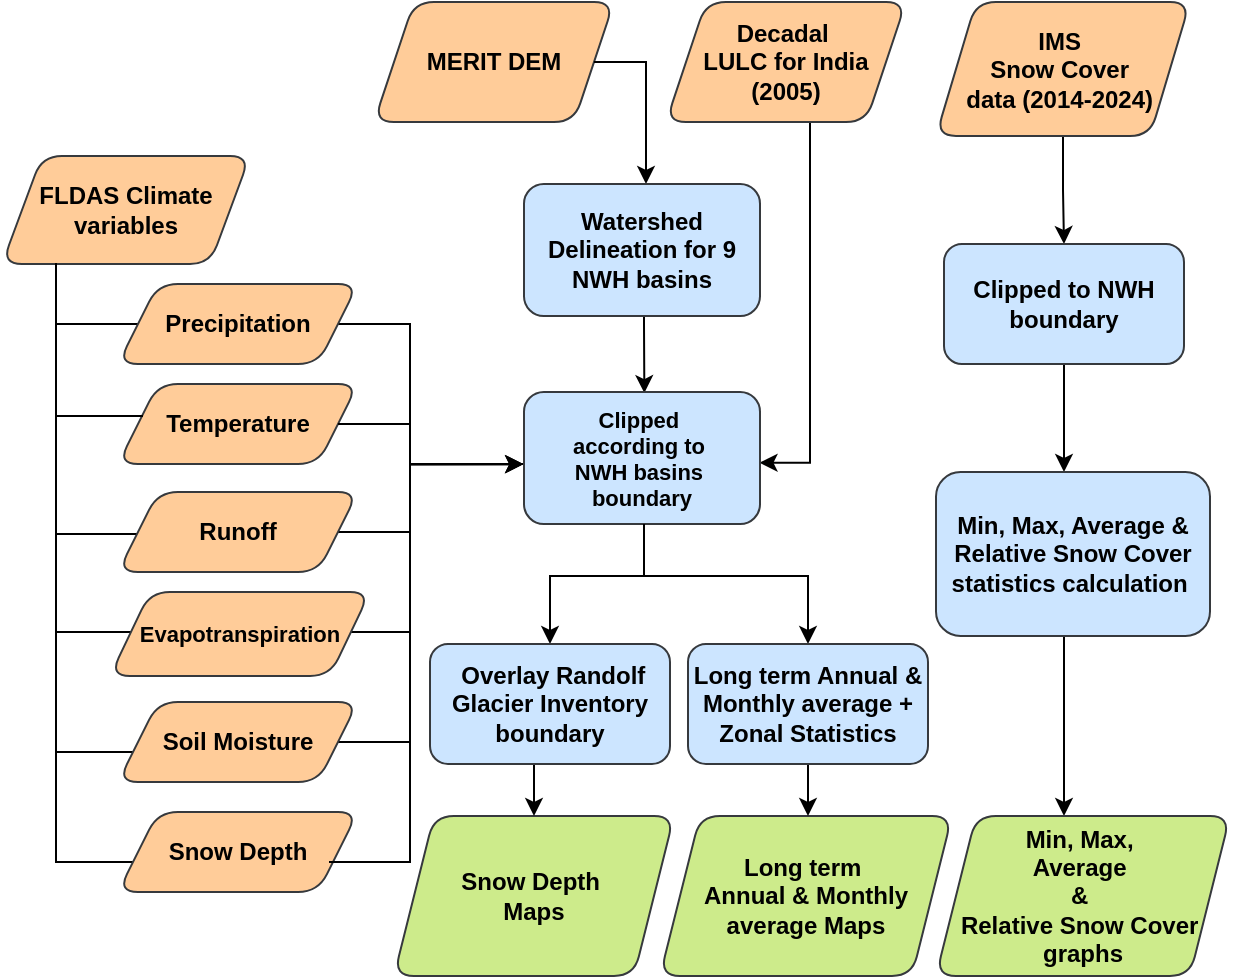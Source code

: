 <mxfile version="24.7.5">
  <diagram name="Page-1" id="QUtDIccSRgERD6ln696T">
    <mxGraphModel dx="1173" dy="624" grid="1" gridSize="10" guides="1" tooltips="1" connect="1" arrows="1" fold="1" page="1" pageScale="1" pageWidth="850" pageHeight="1100" math="0" shadow="0">
      <root>
        <mxCell id="0" />
        <mxCell id="1" parent="0" />
        <mxCell id="07gmpoXII292DJnsWcgK-1" value="FLDAS Climate variables" style="shape=parallelogram;perimeter=parallelogramPerimeter;whiteSpace=wrap;html=1;fixedSize=1;rounded=1;glass=0;strokeWidth=1;shadow=0;fillColor=#ffcc99;strokeColor=#36393d;fontStyle=1" parent="1" vertex="1">
          <mxGeometry x="116" y="180" width="124" height="54" as="geometry" />
        </mxCell>
        <mxCell id="07gmpoXII292DJnsWcgK-2" value="" style="shape=partialRectangle;whiteSpace=wrap;html=1;bottom=0;right=0;fillColor=none;rotation=-90;fontStyle=1" parent="1" vertex="1">
          <mxGeometry x="158" y="219" width="30" height="60" as="geometry" />
        </mxCell>
        <mxCell id="07gmpoXII292DJnsWcgK-3" style="edgeStyle=orthogonalEdgeStyle;rounded=0;orthogonalLoop=1;jettySize=auto;html=1;entryX=0;entryY=0.5;entryDx=0;entryDy=0;fontStyle=1" parent="1" source="07gmpoXII292DJnsWcgK-4" edge="1">
          <mxGeometry relative="1" as="geometry">
            <mxPoint x="422" y="334" as="targetPoint" />
            <Array as="points">
              <mxPoint x="320" y="264" />
              <mxPoint x="320" y="334" />
            </Array>
          </mxGeometry>
        </mxCell>
        <mxCell id="07gmpoXII292DJnsWcgK-4" value="Precipitation" style="shape=parallelogram;perimeter=parallelogramPerimeter;whiteSpace=wrap;html=1;fixedSize=1;rounded=1;glass=0;strokeWidth=1;shadow=0;fillColor=#ffcc99;strokeColor=#36393d;fontStyle=1" parent="1" vertex="1">
          <mxGeometry x="174" y="244" width="120" height="40" as="geometry" />
        </mxCell>
        <mxCell id="07gmpoXII292DJnsWcgK-6" value="Temperature" style="shape=parallelogram;perimeter=parallelogramPerimeter;whiteSpace=wrap;html=1;fixedSize=1;rounded=1;glass=0;strokeWidth=1;shadow=0;fillColor=#ffcc99;strokeColor=#36393d;fontStyle=1" parent="1" vertex="1">
          <mxGeometry x="174" y="294" width="120" height="40" as="geometry" />
        </mxCell>
        <mxCell id="07gmpoXII292DJnsWcgK-7" value="" style="shape=partialRectangle;whiteSpace=wrap;html=1;bottom=0;right=0;fillColor=none;rotation=-90;fontStyle=1" parent="1" vertex="1">
          <mxGeometry x="144" y="310" width="58" height="60" as="geometry" />
        </mxCell>
        <mxCell id="07gmpoXII292DJnsWcgK-8" style="edgeStyle=orthogonalEdgeStyle;rounded=0;orthogonalLoop=1;jettySize=auto;html=1;fontStyle=1" parent="1" source="07gmpoXII292DJnsWcgK-9" edge="1">
          <mxGeometry relative="1" as="geometry">
            <Array as="points">
              <mxPoint x="320" y="368" />
              <mxPoint x="320" y="334" />
            </Array>
            <mxPoint x="422" y="334" as="targetPoint" />
          </mxGeometry>
        </mxCell>
        <mxCell id="07gmpoXII292DJnsWcgK-9" value="Runoff" style="shape=parallelogram;perimeter=parallelogramPerimeter;whiteSpace=wrap;html=1;fixedSize=1;rounded=1;glass=0;strokeWidth=1;shadow=0;fillColor=#ffcc99;strokeColor=#36393d;fontStyle=1" parent="1" vertex="1">
          <mxGeometry x="174" y="348" width="120" height="40" as="geometry" />
        </mxCell>
        <mxCell id="07gmpoXII292DJnsWcgK-10" value="" style="shape=partialRectangle;whiteSpace=wrap;html=1;bottom=0;right=0;fillColor=none;rotation=-90;fontStyle=1" parent="1" vertex="1">
          <mxGeometry x="144" y="359" width="58" height="60" as="geometry" />
        </mxCell>
        <mxCell id="07gmpoXII292DJnsWcgK-11" style="edgeStyle=orthogonalEdgeStyle;rounded=0;orthogonalLoop=1;jettySize=auto;html=1;fontStyle=1;entryX=-0.002;entryY=0.547;entryDx=0;entryDy=0;entryPerimeter=0;" parent="1" source="07gmpoXII292DJnsWcgK-12" target="MAml1XfjMAZWZLBs70uh-9" edge="1">
          <mxGeometry relative="1" as="geometry">
            <mxPoint x="464" y="334" as="targetPoint" />
            <Array as="points">
              <mxPoint x="320" y="418" />
              <mxPoint x="320" y="334" />
            </Array>
          </mxGeometry>
        </mxCell>
        <mxCell id="07gmpoXII292DJnsWcgK-12" value="&lt;font style=&quot;font-size: 11px;&quot;&gt;Evapotranspiration&lt;/font&gt;" style="shape=parallelogram;perimeter=parallelogramPerimeter;whiteSpace=wrap;html=1;fixedSize=1;rounded=1;glass=0;strokeWidth=1;shadow=0;fillColor=#ffcc99;strokeColor=#36393d;fontStyle=1" parent="1" vertex="1">
          <mxGeometry x="170" y="398" width="130" height="42" as="geometry" />
        </mxCell>
        <mxCell id="07gmpoXII292DJnsWcgK-13" value="" style="shape=partialRectangle;whiteSpace=wrap;html=1;bottom=0;right=0;fillColor=none;rotation=-90;fontStyle=1" parent="1" vertex="1">
          <mxGeometry x="140" y="415" width="66" height="60" as="geometry" />
        </mxCell>
        <mxCell id="07gmpoXII292DJnsWcgK-14" style="edgeStyle=orthogonalEdgeStyle;rounded=0;orthogonalLoop=1;jettySize=auto;html=1;fontStyle=1;entryX=-0.004;entryY=0.548;entryDx=0;entryDy=0;entryPerimeter=0;" parent="1" source="07gmpoXII292DJnsWcgK-15" target="MAml1XfjMAZWZLBs70uh-9" edge="1">
          <mxGeometry relative="1" as="geometry">
            <mxPoint x="400" y="350" as="targetPoint" />
            <Array as="points">
              <mxPoint x="320" y="473" />
              <mxPoint x="320" y="334" />
            </Array>
          </mxGeometry>
        </mxCell>
        <mxCell id="07gmpoXII292DJnsWcgK-15" value="Soil Moisture" style="shape=parallelogram;perimeter=parallelogramPerimeter;whiteSpace=wrap;html=1;fixedSize=1;rounded=1;glass=0;strokeWidth=1;shadow=0;fillColor=#ffcc99;strokeColor=#36393d;fontStyle=1" parent="1" vertex="1">
          <mxGeometry x="174" y="453" width="120" height="40" as="geometry" />
        </mxCell>
        <mxCell id="07gmpoXII292DJnsWcgK-18" value="" style="edgeStyle=orthogonalEdgeStyle;rounded=0;orthogonalLoop=1;jettySize=auto;html=1;entryX=0.51;entryY=0.008;entryDx=0;entryDy=0;entryPerimeter=0;fontStyle=1" parent="1" target="MAml1XfjMAZWZLBs70uh-9" edge="1">
          <mxGeometry relative="1" as="geometry">
            <Array as="points">
              <mxPoint x="437" y="264" />
              <mxPoint x="437" y="264" />
            </Array>
            <mxPoint x="437" y="244" as="sourcePoint" />
            <mxPoint x="437" y="304" as="targetPoint" />
          </mxGeometry>
        </mxCell>
        <mxCell id="07gmpoXII292DJnsWcgK-20" value="" style="edgeStyle=orthogonalEdgeStyle;rounded=0;orthogonalLoop=1;jettySize=auto;html=1;entryX=0.5;entryY=0;entryDx=0;entryDy=0;fontStyle=1" parent="1" target="07gmpoXII292DJnsWcgK-25" edge="1">
          <mxGeometry relative="1" as="geometry">
            <Array as="points">
              <mxPoint x="437" y="390" />
              <mxPoint x="519" y="390" />
            </Array>
            <mxPoint x="437" y="364" as="sourcePoint" />
          </mxGeometry>
        </mxCell>
        <mxCell id="07gmpoXII292DJnsWcgK-22" style="edgeStyle=orthogonalEdgeStyle;rounded=0;orthogonalLoop=1;jettySize=auto;html=1;exitX=1;exitY=0.5;exitDx=0;exitDy=0;fontStyle=1;entryX=-0.003;entryY=0.545;entryDx=0;entryDy=0;entryPerimeter=0;" parent="1" source="07gmpoXII292DJnsWcgK-6" target="MAml1XfjMAZWZLBs70uh-9" edge="1">
          <mxGeometry relative="1" as="geometry">
            <mxPoint x="410" y="334" as="targetPoint" />
            <mxPoint x="294" y="314" as="sourcePoint" />
            <Array as="points">
              <mxPoint x="320" y="314" />
              <mxPoint x="320" y="334" />
            </Array>
          </mxGeometry>
        </mxCell>
        <mxCell id="07gmpoXII292DJnsWcgK-24" value="Long term&amp;nbsp;&lt;div&gt;Annual &amp;amp; Monthly average Maps&lt;/div&gt;" style="shape=parallelogram;perimeter=parallelogramPerimeter;whiteSpace=wrap;html=1;fixedSize=1;rounded=1;glass=0;strokeWidth=1;shadow=0;fillColor=#cdeb8b;strokeColor=#36393d;fontStyle=1" parent="1" vertex="1">
          <mxGeometry x="445" y="510" width="146" height="80" as="geometry" />
        </mxCell>
        <mxCell id="5t3jCof5IoFhCqDW-onn-9" style="edgeStyle=orthogonalEdgeStyle;rounded=0;orthogonalLoop=1;jettySize=auto;html=1;" edge="1" parent="1" source="07gmpoXII292DJnsWcgK-25">
          <mxGeometry relative="1" as="geometry">
            <mxPoint x="519" y="510" as="targetPoint" />
            <Array as="points">
              <mxPoint x="519" y="510" />
            </Array>
          </mxGeometry>
        </mxCell>
        <mxCell id="07gmpoXII292DJnsWcgK-25" value="Long term Annual &amp;amp; Monthly average + Zonal Statistics" style="whiteSpace=wrap;html=1;rounded=1;glass=0;strokeWidth=1;shadow=0;fillColor=#cce5ff;strokeColor=#36393d;fontStyle=1" parent="1" vertex="1">
          <mxGeometry x="459" y="424" width="120" height="60" as="geometry" />
        </mxCell>
        <mxCell id="07gmpoXII292DJnsWcgK-26" value="" style="shape=partialRectangle;whiteSpace=wrap;html=1;bottom=0;right=0;fillColor=none;rotation=-90;fontStyle=1" parent="1" vertex="1">
          <mxGeometry x="144" y="474" width="58" height="60" as="geometry" />
        </mxCell>
        <mxCell id="07gmpoXII292DJnsWcgK-27" value="Snow Depth" style="shape=parallelogram;perimeter=parallelogramPerimeter;whiteSpace=wrap;html=1;fixedSize=1;rounded=1;glass=0;strokeWidth=1;shadow=0;fillColor=#ffcc99;strokeColor=#36393d;fontStyle=1" parent="1" vertex="1">
          <mxGeometry x="174" y="508" width="120" height="40" as="geometry" />
        </mxCell>
        <mxCell id="07gmpoXII292DJnsWcgK-28" style="edgeStyle=orthogonalEdgeStyle;rounded=0;orthogonalLoop=1;jettySize=auto;html=1;entryX=0.998;entryY=0.536;entryDx=0;entryDy=0;entryPerimeter=0;fontStyle=1;exitX=0.425;exitY=0.979;exitDx=0;exitDy=0;exitPerimeter=0;" parent="1" target="MAml1XfjMAZWZLBs70uh-9" edge="1" source="MAml1XfjMAZWZLBs70uh-13">
          <mxGeometry relative="1" as="geometry">
            <Array as="points">
              <mxPoint x="520" y="162" />
              <mxPoint x="520" y="333" />
            </Array>
            <mxPoint x="575" y="164" as="sourcePoint" />
            <mxPoint x="487" y="334" as="targetPoint" />
          </mxGeometry>
        </mxCell>
        <mxCell id="07gmpoXII292DJnsWcgK-31" value="Snow Depth&amp;nbsp;&lt;div&gt;Maps&lt;/div&gt;" style="shape=parallelogram;perimeter=parallelogramPerimeter;whiteSpace=wrap;html=1;fixedSize=1;rounded=1;glass=0;strokeWidth=1;shadow=0;fillColor=#cdeb8b;strokeColor=#36393d;fontStyle=1" parent="1" vertex="1">
          <mxGeometry x="312" y="510" width="140" height="80" as="geometry" />
        </mxCell>
        <mxCell id="MAml1XfjMAZWZLBs70uh-5" value="&lt;div&gt;MERIT DEM&lt;/div&gt;" style="shape=parallelogram;perimeter=parallelogramPerimeter;whiteSpace=wrap;html=1;fixedSize=1;rounded=1;glass=0;strokeWidth=1;shadow=0;fillColor=#ffcc99;strokeColor=#36393d;fontStyle=1" parent="1" vertex="1">
          <mxGeometry x="302" y="103.02" width="120" height="60" as="geometry" />
        </mxCell>
        <mxCell id="MAml1XfjMAZWZLBs70uh-6" style="edgeStyle=orthogonalEdgeStyle;rounded=0;orthogonalLoop=1;jettySize=auto;html=1;entryX=0.592;entryY=-0.067;entryDx=0;entryDy=0;entryPerimeter=0;fontStyle=1" parent="1" source="MAml1XfjMAZWZLBs70uh-5" edge="1">
          <mxGeometry relative="1" as="geometry">
            <mxPoint x="437.04" y="194.0" as="targetPoint" />
            <Array as="points">
              <mxPoint x="438" y="133" />
              <mxPoint x="438" y="194" />
            </Array>
          </mxGeometry>
        </mxCell>
        <mxCell id="MAml1XfjMAZWZLBs70uh-8" value="Watershed Delineation for 9 NWH basins" style="rounded=1;whiteSpace=wrap;html=1;fontSize=12;glass=0;strokeWidth=1;shadow=0;fillColor=#cce5ff;strokeColor=#36393d;fontStyle=1" parent="1" vertex="1">
          <mxGeometry x="377" y="194" width="118" height="66" as="geometry" />
        </mxCell>
        <mxCell id="MAml1XfjMAZWZLBs70uh-9" value="&lt;font style=&quot;font-size: 11px;&quot;&gt;Clipped&amp;nbsp;&lt;/font&gt;&lt;div style=&quot;font-size: 11px;&quot;&gt;according to&amp;nbsp;&lt;/div&gt;&lt;div style=&quot;font-size: 11px;&quot;&gt;NWH basins&amp;nbsp;&lt;/div&gt;&lt;div style=&quot;font-size: 11px;&quot;&gt;boundary&lt;/div&gt;" style="rounded=1;whiteSpace=wrap;html=1;fontSize=12;glass=0;strokeWidth=1;shadow=0;fillColor=#cce5ff;strokeColor=#36393d;fontStyle=1" parent="1" vertex="1">
          <mxGeometry x="377" y="298" width="118" height="66" as="geometry" />
        </mxCell>
        <mxCell id="MAml1XfjMAZWZLBs70uh-10" value="" style="edgeStyle=orthogonalEdgeStyle;rounded=0;orthogonalLoop=1;jettySize=auto;html=1;entryX=0.5;entryY=0;entryDx=0;entryDy=0;exitX=0.5;exitY=1;exitDx=0;exitDy=0;fontStyle=1" parent="1" target="07gmpoXII292DJnsWcgK-32" edge="1">
          <mxGeometry relative="1" as="geometry">
            <mxPoint x="437" y="364" as="sourcePoint" />
            <mxPoint x="391" y="405" as="targetPoint" />
            <Array as="points">
              <mxPoint x="437" y="390" />
            </Array>
          </mxGeometry>
        </mxCell>
        <mxCell id="MAml1XfjMAZWZLBs70uh-11" style="edgeStyle=orthogonalEdgeStyle;rounded=0;orthogonalLoop=1;jettySize=auto;html=1;exitX=0.5;exitY=1;exitDx=0;exitDy=0;entryX=0.5;entryY=0;entryDx=0;entryDy=0;fontStyle=1" parent="1" source="07gmpoXII292DJnsWcgK-32" target="07gmpoXII292DJnsWcgK-31" edge="1">
          <mxGeometry relative="1" as="geometry" />
        </mxCell>
        <mxCell id="07gmpoXII292DJnsWcgK-32" value="&amp;nbsp;Overlay Randolf Glacier Inventory boundary" style="whiteSpace=wrap;html=1;rounded=1;glass=0;strokeWidth=1;shadow=0;fillColor=#cce5ff;strokeColor=#36393d;fontStyle=1" parent="1" vertex="1">
          <mxGeometry x="330" y="424" width="120" height="60" as="geometry" />
        </mxCell>
        <mxCell id="MAml1XfjMAZWZLBs70uh-13" value="&lt;div&gt;Decadal&amp;nbsp;&lt;/div&gt;&lt;div&gt;LULC for India (2005)&lt;/div&gt;" style="shape=parallelogram;perimeter=parallelogramPerimeter;whiteSpace=wrap;html=1;fixedSize=1;rounded=1;glass=0;strokeWidth=1;shadow=0;fillColor=#ffcc99;strokeColor=#36393d;fontStyle=1" parent="1" vertex="1">
          <mxGeometry x="448" y="103.02" width="120" height="60" as="geometry" />
        </mxCell>
        <mxCell id="5M5wrSji2qeCkD0t40Yh-3" value="" style="shape=partialRectangle;whiteSpace=wrap;html=1;bottom=0;right=0;fillColor=none;rotation=-90;fontStyle=1" parent="1" vertex="1">
          <mxGeometry x="140" y="264" width="49" height="43" as="geometry" />
        </mxCell>
        <mxCell id="5M5wrSji2qeCkD0t40Yh-5" value="" style="shape=partialRectangle;whiteSpace=wrap;html=1;bottom=0;right=0;fillColor=none;rotation=-180;fontStyle=1" parent="1" vertex="1">
          <mxGeometry x="280" y="474" width="40" height="59" as="geometry" />
        </mxCell>
        <mxCell id="5M5wrSji2qeCkD0t40Yh-6" style="edgeStyle=orthogonalEdgeStyle;rounded=0;orthogonalLoop=1;jettySize=auto;html=1;exitX=0.5;exitY=0;exitDx=0;exitDy=0;entryX=0.485;entryY=0;entryDx=0;entryDy=0;entryPerimeter=0;" parent="1" source="5M5wrSji2qeCkD0t40Yh-5" target="5M5wrSji2qeCkD0t40Yh-5" edge="1">
          <mxGeometry relative="1" as="geometry" />
        </mxCell>
        <mxCell id="5t3jCof5IoFhCqDW-onn-3" value="" style="edgeStyle=orthogonalEdgeStyle;rounded=0;orthogonalLoop=1;jettySize=auto;html=1;" edge="1" parent="1" source="5t3jCof5IoFhCqDW-onn-1" target="5t3jCof5IoFhCqDW-onn-2">
          <mxGeometry relative="1" as="geometry" />
        </mxCell>
        <mxCell id="5t3jCof5IoFhCqDW-onn-1" value="&lt;div&gt;IMS&amp;nbsp;&lt;/div&gt;&lt;div&gt;Snow Cover&amp;nbsp;&lt;/div&gt;&lt;div&gt;data (2014-2024)&amp;nbsp;&lt;/div&gt;" style="shape=parallelogram;perimeter=parallelogramPerimeter;whiteSpace=wrap;html=1;fixedSize=1;rounded=1;glass=0;strokeWidth=1;shadow=0;fillColor=#ffcc99;strokeColor=#36393d;fontStyle=1" vertex="1" parent="1">
          <mxGeometry x="583" y="103.02" width="127" height="66.98" as="geometry" />
        </mxCell>
        <mxCell id="5t3jCof5IoFhCqDW-onn-5" value="" style="edgeStyle=orthogonalEdgeStyle;rounded=0;orthogonalLoop=1;jettySize=auto;html=1;" edge="1" parent="1" source="5t3jCof5IoFhCqDW-onn-2" target="5t3jCof5IoFhCqDW-onn-4">
          <mxGeometry relative="1" as="geometry">
            <Array as="points">
              <mxPoint x="647" y="320" />
              <mxPoint x="647" y="320" />
            </Array>
          </mxGeometry>
        </mxCell>
        <mxCell id="5t3jCof5IoFhCqDW-onn-2" value="Clipped to NWH boundary" style="whiteSpace=wrap;html=1;fillColor=#cce5ff;strokeColor=#36393d;rounded=1;glass=0;strokeWidth=1;shadow=0;fontStyle=1;" vertex="1" parent="1">
          <mxGeometry x="587" y="224.0" width="120" height="60" as="geometry" />
        </mxCell>
        <mxCell id="5t3jCof5IoFhCqDW-onn-8" value="" style="edgeStyle=orthogonalEdgeStyle;rounded=0;orthogonalLoop=1;jettySize=auto;html=1;" edge="1" parent="1" source="5t3jCof5IoFhCqDW-onn-4" target="5t3jCof5IoFhCqDW-onn-7">
          <mxGeometry relative="1" as="geometry">
            <Array as="points">
              <mxPoint x="647" y="480" />
              <mxPoint x="647" y="480" />
            </Array>
          </mxGeometry>
        </mxCell>
        <mxCell id="5t3jCof5IoFhCqDW-onn-4" value="Min, Max, Average &amp;amp; Relative Snow Cover statistics calculation&amp;nbsp;" style="whiteSpace=wrap;html=1;fillColor=#cce5ff;strokeColor=#36393d;rounded=1;glass=0;strokeWidth=1;shadow=0;fontStyle=1;" vertex="1" parent="1">
          <mxGeometry x="583" y="338" width="137" height="82" as="geometry" />
        </mxCell>
        <mxCell id="5t3jCof5IoFhCqDW-onn-7" value="Min, Max,&amp;nbsp;&lt;div&gt;Average&amp;nbsp;&lt;div&gt;&amp;amp;&amp;nbsp;&lt;/div&gt;&lt;div&gt;Relative&amp;nbsp;&lt;span style=&quot;background-color: initial;&quot;&gt;Snow Cover&amp;nbsp;&lt;/span&gt;&lt;/div&gt;&lt;div&gt;graphs&lt;/div&gt;&lt;/div&gt;" style="shape=parallelogram;perimeter=parallelogramPerimeter;whiteSpace=wrap;html=1;fixedSize=1;fillColor=#cdeb8b;strokeColor=#36393d;rounded=1;glass=0;strokeWidth=1;shadow=0;fontStyle=1;" vertex="1" parent="1">
          <mxGeometry x="583" y="510" width="147" height="80" as="geometry" />
        </mxCell>
      </root>
    </mxGraphModel>
  </diagram>
</mxfile>

